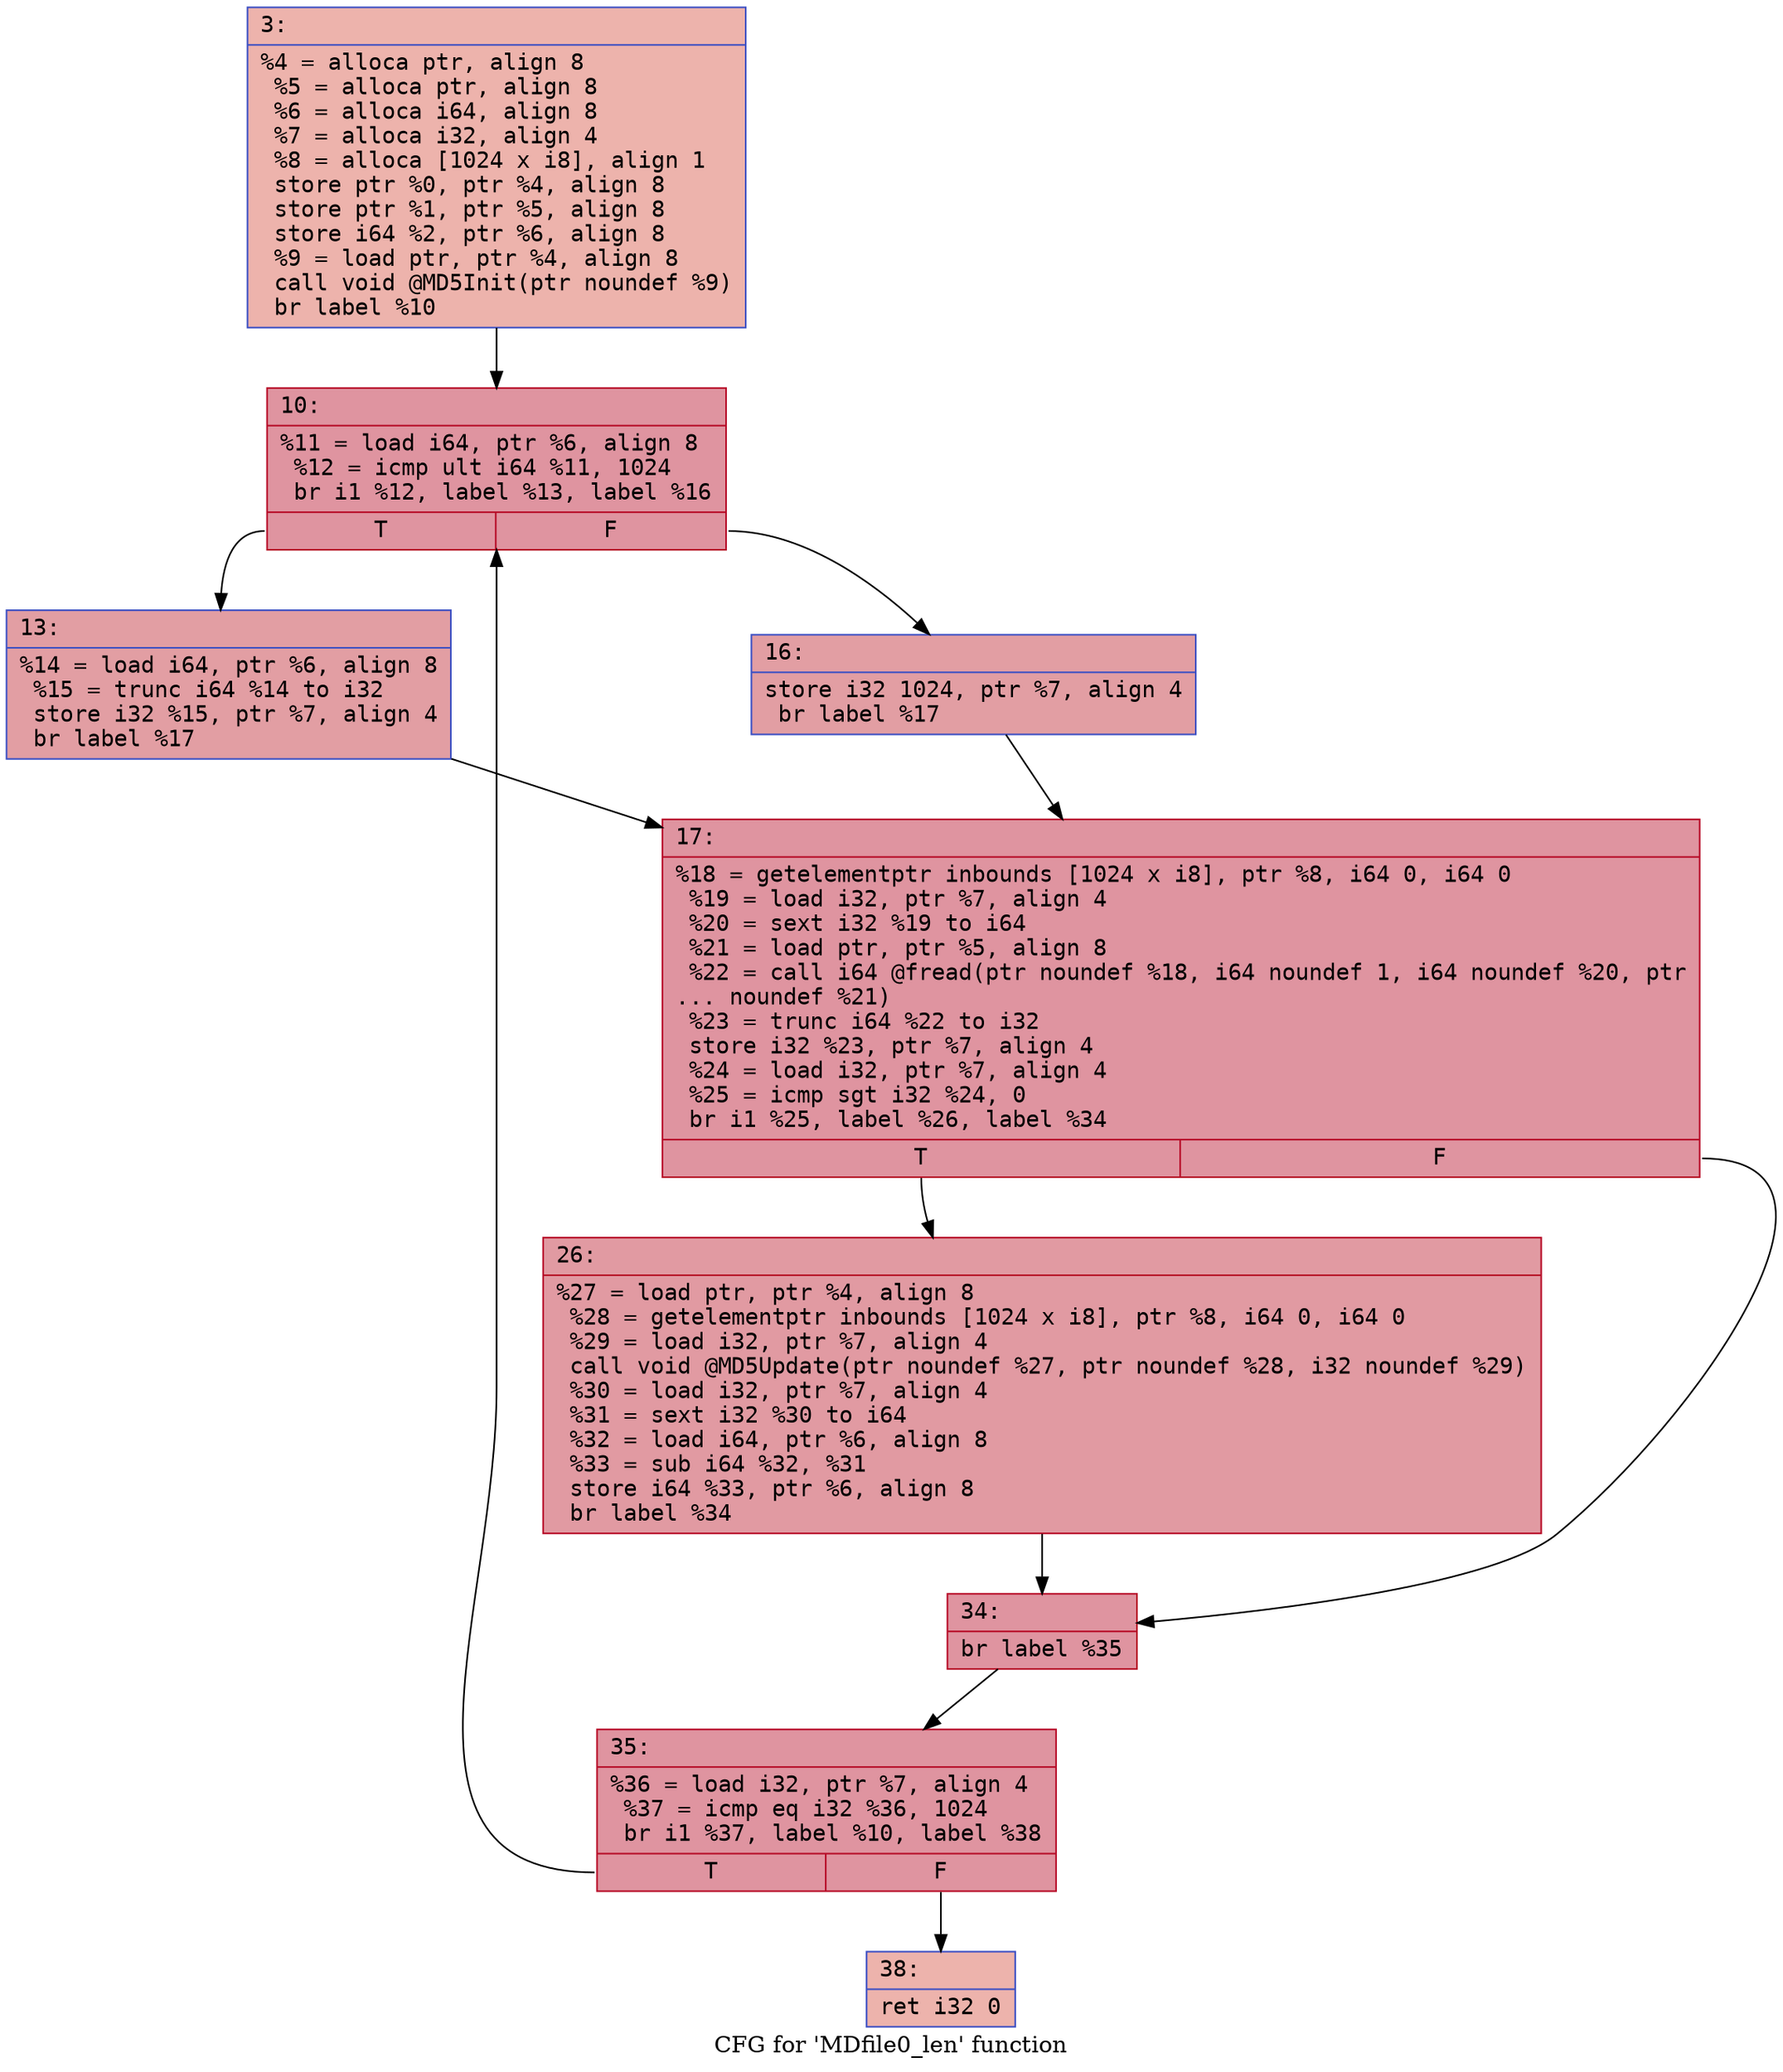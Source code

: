 digraph "CFG for 'MDfile0_len' function" {
	label="CFG for 'MDfile0_len' function";

	Node0x6000014f2080 [shape=record,color="#3d50c3ff", style=filled, fillcolor="#d6524470" fontname="Courier",label="{3:\l|  %4 = alloca ptr, align 8\l  %5 = alloca ptr, align 8\l  %6 = alloca i64, align 8\l  %7 = alloca i32, align 4\l  %8 = alloca [1024 x i8], align 1\l  store ptr %0, ptr %4, align 8\l  store ptr %1, ptr %5, align 8\l  store i64 %2, ptr %6, align 8\l  %9 = load ptr, ptr %4, align 8\l  call void @MD5Init(ptr noundef %9)\l  br label %10\l}"];
	Node0x6000014f2080 -> Node0x6000014f20d0[tooltip="3 -> 10\nProbability 100.00%" ];
	Node0x6000014f20d0 [shape=record,color="#b70d28ff", style=filled, fillcolor="#b70d2870" fontname="Courier",label="{10:\l|  %11 = load i64, ptr %6, align 8\l  %12 = icmp ult i64 %11, 1024\l  br i1 %12, label %13, label %16\l|{<s0>T|<s1>F}}"];
	Node0x6000014f20d0:s0 -> Node0x6000014f2120[tooltip="10 -> 13\nProbability 50.00%" ];
	Node0x6000014f20d0:s1 -> Node0x6000014f2170[tooltip="10 -> 16\nProbability 50.00%" ];
	Node0x6000014f2120 [shape=record,color="#3d50c3ff", style=filled, fillcolor="#be242e70" fontname="Courier",label="{13:\l|  %14 = load i64, ptr %6, align 8\l  %15 = trunc i64 %14 to i32\l  store i32 %15, ptr %7, align 4\l  br label %17\l}"];
	Node0x6000014f2120 -> Node0x6000014f21c0[tooltip="13 -> 17\nProbability 100.00%" ];
	Node0x6000014f2170 [shape=record,color="#3d50c3ff", style=filled, fillcolor="#be242e70" fontname="Courier",label="{16:\l|  store i32 1024, ptr %7, align 4\l  br label %17\l}"];
	Node0x6000014f2170 -> Node0x6000014f21c0[tooltip="16 -> 17\nProbability 100.00%" ];
	Node0x6000014f21c0 [shape=record,color="#b70d28ff", style=filled, fillcolor="#b70d2870" fontname="Courier",label="{17:\l|  %18 = getelementptr inbounds [1024 x i8], ptr %8, i64 0, i64 0\l  %19 = load i32, ptr %7, align 4\l  %20 = sext i32 %19 to i64\l  %21 = load ptr, ptr %5, align 8\l  %22 = call i64 @fread(ptr noundef %18, i64 noundef 1, i64 noundef %20, ptr\l... noundef %21)\l  %23 = trunc i64 %22 to i32\l  store i32 %23, ptr %7, align 4\l  %24 = load i32, ptr %7, align 4\l  %25 = icmp sgt i32 %24, 0\l  br i1 %25, label %26, label %34\l|{<s0>T|<s1>F}}"];
	Node0x6000014f21c0:s0 -> Node0x6000014f2210[tooltip="17 -> 26\nProbability 62.50%" ];
	Node0x6000014f21c0:s1 -> Node0x6000014f2260[tooltip="17 -> 34\nProbability 37.50%" ];
	Node0x6000014f2210 [shape=record,color="#b70d28ff", style=filled, fillcolor="#bb1b2c70" fontname="Courier",label="{26:\l|  %27 = load ptr, ptr %4, align 8\l  %28 = getelementptr inbounds [1024 x i8], ptr %8, i64 0, i64 0\l  %29 = load i32, ptr %7, align 4\l  call void @MD5Update(ptr noundef %27, ptr noundef %28, i32 noundef %29)\l  %30 = load i32, ptr %7, align 4\l  %31 = sext i32 %30 to i64\l  %32 = load i64, ptr %6, align 8\l  %33 = sub i64 %32, %31\l  store i64 %33, ptr %6, align 8\l  br label %34\l}"];
	Node0x6000014f2210 -> Node0x6000014f2260[tooltip="26 -> 34\nProbability 100.00%" ];
	Node0x6000014f2260 [shape=record,color="#b70d28ff", style=filled, fillcolor="#b70d2870" fontname="Courier",label="{34:\l|  br label %35\l}"];
	Node0x6000014f2260 -> Node0x6000014f22b0[tooltip="34 -> 35\nProbability 100.00%" ];
	Node0x6000014f22b0 [shape=record,color="#b70d28ff", style=filled, fillcolor="#b70d2870" fontname="Courier",label="{35:\l|  %36 = load i32, ptr %7, align 4\l  %37 = icmp eq i32 %36, 1024\l  br i1 %37, label %10, label %38\l|{<s0>T|<s1>F}}"];
	Node0x6000014f22b0:s0 -> Node0x6000014f20d0[tooltip="35 -> 10\nProbability 96.88%" ];
	Node0x6000014f22b0:s1 -> Node0x6000014f2300[tooltip="35 -> 38\nProbability 3.12%" ];
	Node0x6000014f2300 [shape=record,color="#3d50c3ff", style=filled, fillcolor="#d6524470" fontname="Courier",label="{38:\l|  ret i32 0\l}"];
}
